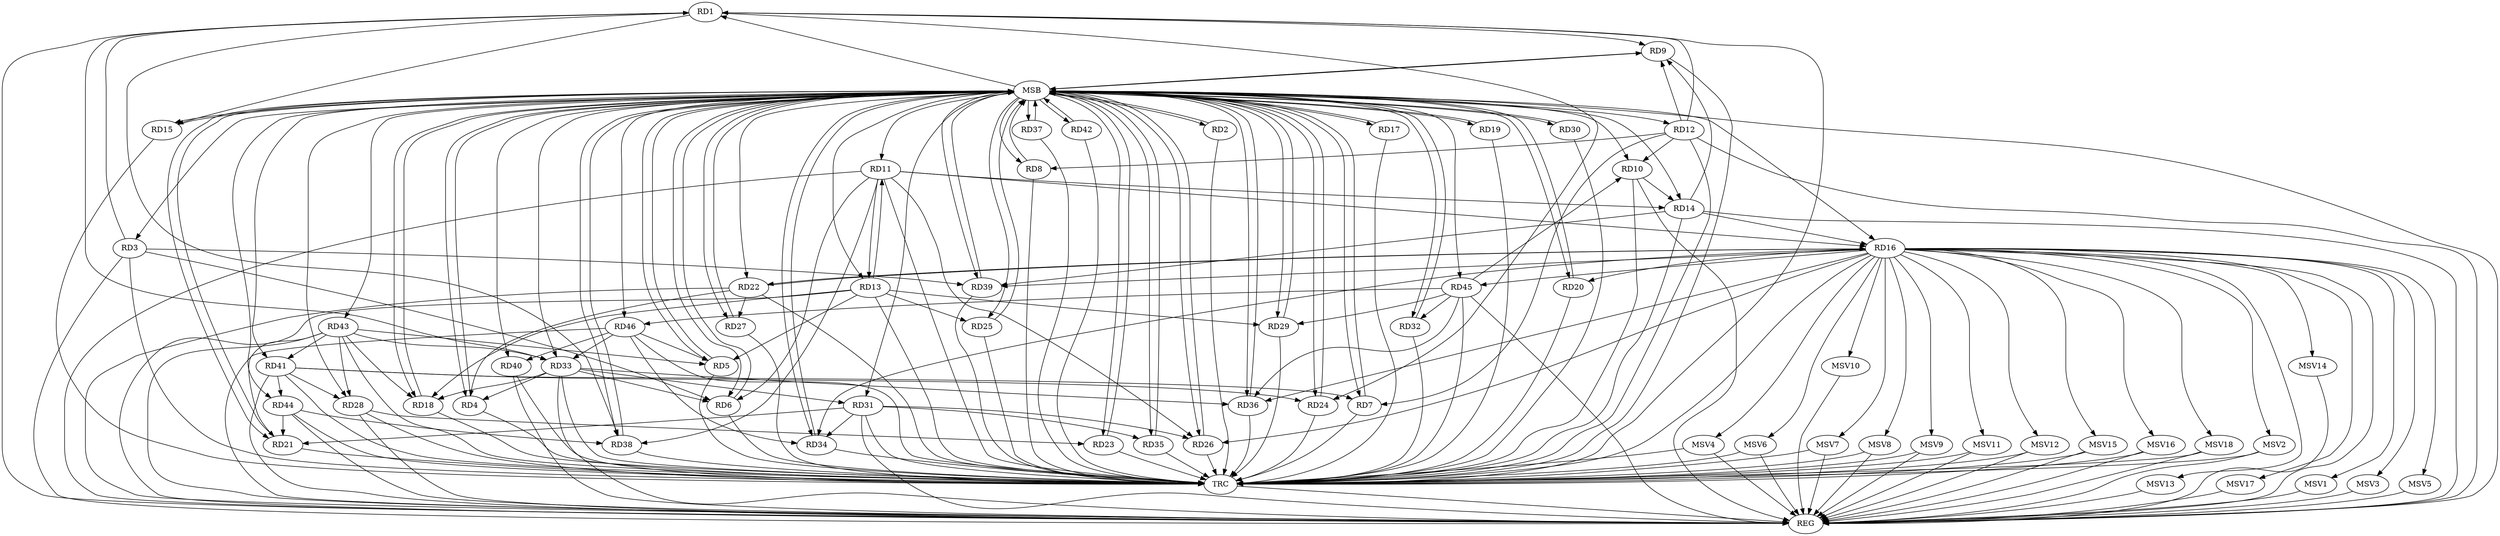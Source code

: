 strict digraph G {
  RD1 [ label="RD1" ];
  RD2 [ label="RD2" ];
  RD3 [ label="RD3" ];
  RD4 [ label="RD4" ];
  RD5 [ label="RD5" ];
  RD6 [ label="RD6" ];
  RD7 [ label="RD7" ];
  RD8 [ label="RD8" ];
  RD9 [ label="RD9" ];
  RD10 [ label="RD10" ];
  RD11 [ label="RD11" ];
  RD12 [ label="RD12" ];
  RD13 [ label="RD13" ];
  RD14 [ label="RD14" ];
  RD15 [ label="RD15" ];
  RD16 [ label="RD16" ];
  RD17 [ label="RD17" ];
  RD18 [ label="RD18" ];
  RD19 [ label="RD19" ];
  RD20 [ label="RD20" ];
  RD21 [ label="RD21" ];
  RD22 [ label="RD22" ];
  RD23 [ label="RD23" ];
  RD24 [ label="RD24" ];
  RD25 [ label="RD25" ];
  RD26 [ label="RD26" ];
  RD27 [ label="RD27" ];
  RD28 [ label="RD28" ];
  RD29 [ label="RD29" ];
  RD30 [ label="RD30" ];
  RD31 [ label="RD31" ];
  RD32 [ label="RD32" ];
  RD33 [ label="RD33" ];
  RD34 [ label="RD34" ];
  RD35 [ label="RD35" ];
  RD36 [ label="RD36" ];
  RD37 [ label="RD37" ];
  RD38 [ label="RD38" ];
  RD39 [ label="RD39" ];
  RD40 [ label="RD40" ];
  RD41 [ label="RD41" ];
  RD42 [ label="RD42" ];
  RD43 [ label="RD43" ];
  RD44 [ label="RD44" ];
  RD45 [ label="RD45" ];
  RD46 [ label="RD46" ];
  REG [ label="REG" ];
  MSB [ label="MSB" ];
  TRC [ label="TRC" ];
  MSV1 [ label="MSV1" ];
  MSV2 [ label="MSV2" ];
  MSV3 [ label="MSV3" ];
  MSV4 [ label="MSV4" ];
  MSV5 [ label="MSV5" ];
  MSV6 [ label="MSV6" ];
  MSV7 [ label="MSV7" ];
  MSV8 [ label="MSV8" ];
  MSV9 [ label="MSV9" ];
  MSV10 [ label="MSV10" ];
  MSV11 [ label="MSV11" ];
  MSV12 [ label="MSV12" ];
  MSV13 [ label="MSV13" ];
  MSV14 [ label="MSV14" ];
  MSV15 [ label="MSV15" ];
  MSV16 [ label="MSV16" ];
  MSV17 [ label="MSV17" ];
  MSV18 [ label="MSV18" ];
  RD3 -> RD1;
  RD1 -> RD9;
  RD12 -> RD1;
  RD1 -> RD15;
  RD1 -> RD24;
  RD1 -> RD33;
  RD1 -> RD38;
  RD3 -> RD6;
  RD3 -> RD39;
  RD22 -> RD4;
  RD33 -> RD4;
  RD13 -> RD5;
  RD43 -> RD5;
  RD46 -> RD5;
  RD11 -> RD6;
  RD33 -> RD6;
  RD12 -> RD7;
  RD41 -> RD7;
  RD12 -> RD8;
  RD12 -> RD9;
  RD14 -> RD9;
  RD12 -> RD10;
  RD10 -> RD14;
  RD45 -> RD10;
  RD11 -> RD13;
  RD13 -> RD11;
  RD11 -> RD14;
  RD11 -> RD16;
  RD11 -> RD26;
  RD11 -> RD38;
  RD13 -> RD18;
  RD13 -> RD25;
  RD13 -> RD29;
  RD14 -> RD16;
  RD14 -> RD39;
  RD16 -> RD20;
  RD16 -> RD22;
  RD22 -> RD16;
  RD16 -> RD26;
  RD16 -> RD34;
  RD16 -> RD36;
  RD16 -> RD39;
  RD16 -> RD45;
  RD33 -> RD18;
  RD43 -> RD18;
  RD31 -> RD21;
  RD43 -> RD21;
  RD44 -> RD21;
  RD22 -> RD27;
  RD28 -> RD23;
  RD41 -> RD24;
  RD31 -> RD26;
  RD41 -> RD28;
  RD43 -> RD28;
  RD45 -> RD29;
  RD33 -> RD31;
  RD31 -> RD34;
  RD31 -> RD35;
  RD45 -> RD32;
  RD33 -> RD36;
  RD43 -> RD33;
  RD46 -> RD33;
  RD46 -> RD34;
  RD45 -> RD36;
  RD44 -> RD38;
  RD46 -> RD40;
  RD43 -> RD41;
  RD41 -> RD44;
  RD45 -> RD46;
  RD1 -> REG;
  RD3 -> REG;
  RD10 -> REG;
  RD11 -> REG;
  RD12 -> REG;
  RD13 -> REG;
  RD14 -> REG;
  RD16 -> REG;
  RD22 -> REG;
  RD28 -> REG;
  RD31 -> REG;
  RD33 -> REG;
  RD40 -> REG;
  RD41 -> REG;
  RD43 -> REG;
  RD44 -> REG;
  RD45 -> REG;
  RD46 -> REG;
  RD2 -> MSB;
  MSB -> RD16;
  MSB -> RD20;
  MSB -> RD34;
  MSB -> REG;
  RD4 -> MSB;
  MSB -> RD18;
  MSB -> RD28;
  RD5 -> MSB;
  MSB -> RD38;
  MSB -> RD42;
  RD6 -> MSB;
  MSB -> RD1;
  MSB -> RD4;
  MSB -> RD10;
  MSB -> RD15;
  MSB -> RD17;
  MSB -> RD26;
  MSB -> RD35;
  MSB -> RD41;
  RD7 -> MSB;
  MSB -> RD9;
  MSB -> RD23;
  MSB -> RD24;
  MSB -> RD40;
  MSB -> RD43;
  RD8 -> MSB;
  MSB -> RD7;
  MSB -> RD31;
  MSB -> RD36;
  RD9 -> MSB;
  MSB -> RD13;
  MSB -> RD25;
  MSB -> RD33;
  RD15 -> MSB;
  MSB -> RD6;
  MSB -> RD8;
  RD17 -> MSB;
  MSB -> RD2;
  RD18 -> MSB;
  MSB -> RD11;
  RD19 -> MSB;
  RD20 -> MSB;
  MSB -> RD21;
  MSB -> RD46;
  RD21 -> MSB;
  MSB -> RD3;
  MSB -> RD27;
  RD23 -> MSB;
  MSB -> RD14;
  RD24 -> MSB;
  MSB -> RD22;
  MSB -> RD44;
  RD25 -> MSB;
  RD26 -> MSB;
  MSB -> RD30;
  RD27 -> MSB;
  MSB -> RD12;
  RD29 -> MSB;
  MSB -> RD5;
  MSB -> RD37;
  RD30 -> MSB;
  RD32 -> MSB;
  MSB -> RD29;
  RD34 -> MSB;
  MSB -> RD39;
  MSB -> RD45;
  RD35 -> MSB;
  RD36 -> MSB;
  MSB -> RD19;
  RD37 -> MSB;
  RD38 -> MSB;
  RD39 -> MSB;
  MSB -> RD32;
  RD42 -> MSB;
  RD1 -> TRC;
  RD2 -> TRC;
  RD3 -> TRC;
  RD4 -> TRC;
  RD5 -> TRC;
  RD6 -> TRC;
  RD7 -> TRC;
  RD8 -> TRC;
  RD9 -> TRC;
  RD10 -> TRC;
  RD11 -> TRC;
  RD12 -> TRC;
  RD13 -> TRC;
  RD14 -> TRC;
  RD15 -> TRC;
  RD16 -> TRC;
  RD17 -> TRC;
  RD18 -> TRC;
  RD19 -> TRC;
  RD20 -> TRC;
  RD21 -> TRC;
  RD22 -> TRC;
  RD23 -> TRC;
  RD24 -> TRC;
  RD25 -> TRC;
  RD26 -> TRC;
  RD27 -> TRC;
  RD28 -> TRC;
  RD29 -> TRC;
  RD30 -> TRC;
  RD31 -> TRC;
  RD32 -> TRC;
  RD33 -> TRC;
  RD34 -> TRC;
  RD35 -> TRC;
  RD36 -> TRC;
  RD37 -> TRC;
  RD38 -> TRC;
  RD39 -> TRC;
  RD40 -> TRC;
  RD41 -> TRC;
  RD42 -> TRC;
  RD43 -> TRC;
  RD44 -> TRC;
  RD45 -> TRC;
  RD46 -> TRC;
  TRC -> REG;
  RD16 -> MSV1;
  RD16 -> MSV2;
  MSV1 -> REG;
  MSV2 -> REG;
  MSV2 -> TRC;
  RD16 -> MSV3;
  MSV3 -> REG;
  RD16 -> MSV4;
  RD16 -> MSV5;
  RD16 -> MSV6;
  RD16 -> MSV7;
  RD16 -> MSV8;
  RD16 -> MSV9;
  MSV4 -> REG;
  MSV4 -> TRC;
  MSV5 -> REG;
  MSV6 -> REG;
  MSV6 -> TRC;
  MSV7 -> REG;
  MSV7 -> TRC;
  MSV8 -> REG;
  MSV8 -> TRC;
  MSV9 -> REG;
  MSV9 -> TRC;
  RD16 -> MSV10;
  MSV10 -> REG;
  RD16 -> MSV11;
  RD16 -> MSV12;
  MSV11 -> REG;
  MSV11 -> TRC;
  MSV12 -> REG;
  MSV12 -> TRC;
  RD16 -> MSV13;
  RD16 -> MSV14;
  MSV13 -> REG;
  MSV14 -> REG;
  RD16 -> MSV15;
  RD16 -> MSV16;
  MSV15 -> REG;
  MSV15 -> TRC;
  MSV16 -> REG;
  MSV16 -> TRC;
  RD16 -> MSV17;
  RD16 -> MSV18;
  MSV17 -> REG;
  MSV18 -> REG;
  MSV18 -> TRC;
}
